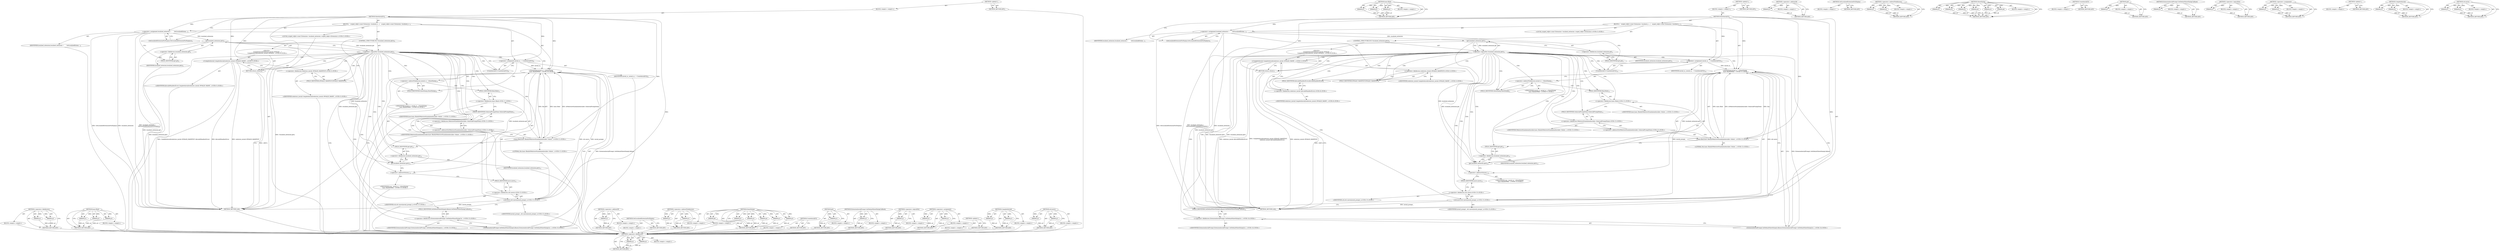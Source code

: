 digraph "std.move" {
vulnerable_93 [label=<(METHOD,&lt;operator&gt;.fieldAccess)>];
vulnerable_94 [label=<(PARAM,p1)>];
vulnerable_95 [label=<(PARAM,p2)>];
vulnerable_96 [label=<(BLOCK,&lt;empty&gt;,&lt;empty&gt;)>];
vulnerable_97 [label=<(METHOD_RETURN,ANY)>];
vulnerable_120 [label=<(METHOD,base.Bind)>];
vulnerable_121 [label=<(PARAM,p1)>];
vulnerable_122 [label=<(PARAM,p2)>];
vulnerable_123 [label=<(PARAM,p3)>];
vulnerable_124 [label=<(BLOCK,&lt;empty&gt;,&lt;empty&gt;)>];
vulnerable_125 [label=<(METHOD_RETURN,ANY)>];
vulnerable_6 [label=<(METHOD,&lt;global&gt;)<SUB>1</SUB>>];
vulnerable_7 [label=<(BLOCK,&lt;empty&gt;,&lt;empty&gt;)<SUB>1</SUB>>];
vulnerable_8 [label=<(METHOD,ShowInstallUI)<SUB>1</SUB>>];
vulnerable_9 [label=<(BLOCK,{
   scoped_refptr&lt;const Extension&gt; localized_e...,{
   scoped_refptr&lt;const Extension&gt; localized_e...)<SUB>1</SUB>>];
vulnerable_10 [label="<(LOCAL,scoped_refptr&lt;const Extension&gt; localized_extension: scoped_refptr&lt;Extension&gt;)<SUB>2</SUB>>"];
vulnerable_11 [label=<(&lt;operator&gt;.assignment,localized_extension =
       GetLocalizedExtens...)<SUB>2</SUB>>];
vulnerable_12 [label=<(IDENTIFIER,localized_extension,localized_extension =
       GetLocalizedExtens...)<SUB>2</SUB>>];
vulnerable_13 [label=<(GetLocalizedExtensionForDisplay,GetLocalizedExtensionForDisplay())<SUB>3</SUB>>];
vulnerable_14 [label=<(CONTROL_STRUCTURE,IF,if (!localized_extension.get()))<SUB>4</SUB>>];
vulnerable_15 [label=<(&lt;operator&gt;.logicalNot,!localized_extension.get())<SUB>4</SUB>>];
vulnerable_16 [label=<(get,localized_extension.get())<SUB>4</SUB>>];
vulnerable_17 [label=<(&lt;operator&gt;.fieldAccess,localized_extension.get)<SUB>4</SUB>>];
vulnerable_18 [label=<(IDENTIFIER,localized_extension,localized_extension.get())<SUB>4</SUB>>];
vulnerable_19 [label=<(FIELD_IDENTIFIER,get,get)<SUB>4</SUB>>];
vulnerable_20 [label="<(BLOCK,{
    CompleteInstall(webstore_install::INVALID...,{
    CompleteInstall(webstore_install::INVALID...)<SUB>4</SUB>>"];
vulnerable_21 [label="<(CompleteInstall,CompleteInstall(webstore_install::INVALID_MANIF...)<SUB>5</SUB>>"];
vulnerable_22 [label="<(&lt;operator&gt;.fieldAccess,webstore_install::INVALID_MANIFEST)<SUB>5</SUB>>"];
vulnerable_23 [label="<(IDENTIFIER,webstore_install,CompleteInstall(webstore_install::INVALID_MANIF...)<SUB>5</SUB>>"];
vulnerable_24 [label=<(FIELD_IDENTIFIER,INVALID_MANIFEST,INVALID_MANIFEST)<SUB>5</SUB>>];
vulnerable_25 [label="<(IDENTIFIER,kInvalidManifestError,CompleteInstall(webstore_install::INVALID_MANIF...)<SUB>5</SUB>>"];
vulnerable_26 [label=<(RETURN,return;,return;)<SUB>6</SUB>>];
vulnerable_27 [label=<(&lt;operator&gt;.assignment,install_ui_ = CreateInstallUI())<SUB>9</SUB>>];
vulnerable_28 [label=<(IDENTIFIER,install_ui_,install_ui_ = CreateInstallUI())<SUB>9</SUB>>];
vulnerable_29 [label=<(CreateInstallUI,CreateInstallUI())<SUB>9</SUB>>];
vulnerable_30 [label="<(ShowDialog,install_ui_-&gt;ShowDialog(
      base::Bind(&amp;Webs...)<SUB>10</SUB>>"];
vulnerable_31 [label=<(&lt;operator&gt;.indirectFieldAccess,install_ui_-&gt;ShowDialog)<SUB>10</SUB>>];
vulnerable_32 [label="<(IDENTIFIER,install_ui_,install_ui_-&gt;ShowDialog(
      base::Bind(&amp;Webs...)<SUB>10</SUB>>"];
vulnerable_33 [label=<(FIELD_IDENTIFIER,ShowDialog,ShowDialog)<SUB>10</SUB>>];
vulnerable_34 [label="<(base.Bind,base::Bind(&amp;WebstoreStandaloneInstaller::OnInst...)<SUB>11</SUB>>"];
vulnerable_35 [label="<(&lt;operator&gt;.fieldAccess,base::Bind)<SUB>11</SUB>>"];
vulnerable_36 [label="<(IDENTIFIER,base,base::Bind(&amp;WebstoreStandaloneInstaller::OnInst...)<SUB>11</SUB>>"];
vulnerable_37 [label=<(FIELD_IDENTIFIER,Bind,Bind)<SUB>11</SUB>>];
vulnerable_38 [label="<(&lt;operator&gt;.addressOf,&amp;WebstoreStandaloneInstaller::OnInstallPromptDone)<SUB>11</SUB>>"];
vulnerable_39 [label="<(&lt;operator&gt;.fieldAccess,WebstoreStandaloneInstaller::OnInstallPromptDone)<SUB>11</SUB>>"];
vulnerable_40 [label="<(IDENTIFIER,WebstoreStandaloneInstaller,base::Bind(&amp;WebstoreStandaloneInstaller::OnInst...)<SUB>11</SUB>>"];
vulnerable_41 [label=<(FIELD_IDENTIFIER,OnInstallPromptDone,OnInstallPromptDone)<SUB>11</SUB>>];
vulnerable_42 [label="<(LITERAL,this,base::Bind(&amp;WebstoreStandaloneInstaller::OnInst...)<SUB>11</SUB>>"];
vulnerable_43 [label=<(get,localized_extension.get())<SUB>12</SUB>>];
vulnerable_44 [label=<(&lt;operator&gt;.fieldAccess,localized_extension.get)<SUB>12</SUB>>];
vulnerable_45 [label=<(IDENTIFIER,localized_extension,localized_extension.get())<SUB>12</SUB>>];
vulnerable_46 [label=<(FIELD_IDENTIFIER,get,get)<SUB>12</SUB>>];
vulnerable_47 [label=<(&lt;operator&gt;.addressOf,&amp;icon_)<SUB>12</SUB>>];
vulnerable_48 [label="<(IDENTIFIER,icon_,install_ui_-&gt;ShowDialog(
      base::Bind(&amp;Webs...)<SUB>12</SUB>>"];
vulnerable_49 [label="<(std.move,std::move(install_prompt_))<SUB>12</SUB>>"];
vulnerable_50 [label="<(&lt;operator&gt;.fieldAccess,std::move)<SUB>12</SUB>>"];
vulnerable_51 [label="<(IDENTIFIER,std,std::move(install_prompt_))<SUB>12</SUB>>"];
vulnerable_52 [label=<(FIELD_IDENTIFIER,move,move)<SUB>12</SUB>>];
vulnerable_53 [label="<(IDENTIFIER,install_prompt_,std::move(install_prompt_))<SUB>12</SUB>>"];
vulnerable_54 [label="<(ExtensionInstallPrompt.GetDefaultShowDialogCallback,ExtensionInstallPrompt::GetDefaultShowDialogCal...)<SUB>13</SUB>>"];
vulnerable_55 [label="<(&lt;operator&gt;.fieldAccess,ExtensionInstallPrompt::GetDefaultShowDialogCal...)<SUB>13</SUB>>"];
vulnerable_56 [label="<(IDENTIFIER,ExtensionInstallPrompt,ExtensionInstallPrompt::GetDefaultShowDialogCal...)<SUB>13</SUB>>"];
vulnerable_57 [label=<(FIELD_IDENTIFIER,GetDefaultShowDialogCallback,GetDefaultShowDialogCallback)<SUB>13</SUB>>];
vulnerable_58 [label=<(METHOD_RETURN,void)<SUB>1</SUB>>];
vulnerable_60 [label=<(METHOD_RETURN,ANY)<SUB>1</SUB>>];
vulnerable_126 [label=<(METHOD,&lt;operator&gt;.addressOf)>];
vulnerable_127 [label=<(PARAM,p1)>];
vulnerable_128 [label=<(BLOCK,&lt;empty&gt;,&lt;empty&gt;)>];
vulnerable_129 [label=<(METHOD_RETURN,ANY)>];
vulnerable_82 [label=<(METHOD,GetLocalizedExtensionForDisplay)>];
vulnerable_83 [label=<(BLOCK,&lt;empty&gt;,&lt;empty&gt;)>];
vulnerable_84 [label=<(METHOD_RETURN,ANY)>];
vulnerable_115 [label=<(METHOD,&lt;operator&gt;.indirectFieldAccess)>];
vulnerable_116 [label=<(PARAM,p1)>];
vulnerable_117 [label=<(PARAM,p2)>];
vulnerable_118 [label=<(BLOCK,&lt;empty&gt;,&lt;empty&gt;)>];
vulnerable_119 [label=<(METHOD_RETURN,ANY)>];
vulnerable_106 [label=<(METHOD,ShowDialog)>];
vulnerable_107 [label=<(PARAM,p1)>];
vulnerable_108 [label=<(PARAM,p2)>];
vulnerable_109 [label=<(PARAM,p3)>];
vulnerable_110 [label=<(PARAM,p4)>];
vulnerable_111 [label=<(PARAM,p5)>];
vulnerable_112 [label=<(PARAM,p6)>];
vulnerable_113 [label=<(BLOCK,&lt;empty&gt;,&lt;empty&gt;)>];
vulnerable_114 [label=<(METHOD_RETURN,ANY)>];
vulnerable_103 [label=<(METHOD,CreateInstallUI)>];
vulnerable_104 [label=<(BLOCK,&lt;empty&gt;,&lt;empty&gt;)>];
vulnerable_105 [label=<(METHOD_RETURN,ANY)>];
vulnerable_89 [label=<(METHOD,get)>];
vulnerable_90 [label=<(PARAM,p1)>];
vulnerable_91 [label=<(BLOCK,&lt;empty&gt;,&lt;empty&gt;)>];
vulnerable_92 [label=<(METHOD_RETURN,ANY)>];
vulnerable_135 [label=<(METHOD,ExtensionInstallPrompt.GetDefaultShowDialogCallback)>];
vulnerable_136 [label=<(PARAM,p1)>];
vulnerable_137 [label=<(BLOCK,&lt;empty&gt;,&lt;empty&gt;)>];
vulnerable_138 [label=<(METHOD_RETURN,ANY)>];
vulnerable_85 [label=<(METHOD,&lt;operator&gt;.logicalNot)>];
vulnerable_86 [label=<(PARAM,p1)>];
vulnerable_87 [label=<(BLOCK,&lt;empty&gt;,&lt;empty&gt;)>];
vulnerable_88 [label=<(METHOD_RETURN,ANY)>];
vulnerable_77 [label=<(METHOD,&lt;operator&gt;.assignment)>];
vulnerable_78 [label=<(PARAM,p1)>];
vulnerable_79 [label=<(PARAM,p2)>];
vulnerable_80 [label=<(BLOCK,&lt;empty&gt;,&lt;empty&gt;)>];
vulnerable_81 [label=<(METHOD_RETURN,ANY)>];
vulnerable_71 [label=<(METHOD,&lt;global&gt;)<SUB>1</SUB>>];
vulnerable_72 [label=<(BLOCK,&lt;empty&gt;,&lt;empty&gt;)>];
vulnerable_73 [label=<(METHOD_RETURN,ANY)>];
vulnerable_98 [label=<(METHOD,CompleteInstall)>];
vulnerable_99 [label=<(PARAM,p1)>];
vulnerable_100 [label=<(PARAM,p2)>];
vulnerable_101 [label=<(BLOCK,&lt;empty&gt;,&lt;empty&gt;)>];
vulnerable_102 [label=<(METHOD_RETURN,ANY)>];
vulnerable_130 [label=<(METHOD,std.move)>];
vulnerable_131 [label=<(PARAM,p1)>];
vulnerable_132 [label=<(PARAM,p2)>];
vulnerable_133 [label=<(BLOCK,&lt;empty&gt;,&lt;empty&gt;)>];
vulnerable_134 [label=<(METHOD_RETURN,ANY)>];
fixed_95 [label=<(METHOD,&lt;operator&gt;.fieldAccess)>];
fixed_96 [label=<(PARAM,p1)>];
fixed_97 [label=<(PARAM,p2)>];
fixed_98 [label=<(BLOCK,&lt;empty&gt;,&lt;empty&gt;)>];
fixed_99 [label=<(METHOD_RETURN,ANY)>];
fixed_122 [label=<(METHOD,base.Bind)>];
fixed_123 [label=<(PARAM,p1)>];
fixed_124 [label=<(PARAM,p2)>];
fixed_125 [label=<(PARAM,p3)>];
fixed_126 [label=<(BLOCK,&lt;empty&gt;,&lt;empty&gt;)>];
fixed_127 [label=<(METHOD_RETURN,ANY)>];
fixed_6 [label=<(METHOD,&lt;global&gt;)<SUB>1</SUB>>];
fixed_7 [label=<(BLOCK,&lt;empty&gt;,&lt;empty&gt;)<SUB>1</SUB>>];
fixed_8 [label=<(METHOD,ShowInstallUI)<SUB>1</SUB>>];
fixed_9 [label=<(BLOCK,{
   scoped_refptr&lt;const Extension&gt; localized_e...,{
   scoped_refptr&lt;const Extension&gt; localized_e...)<SUB>1</SUB>>];
fixed_10 [label="<(LOCAL,scoped_refptr&lt;const Extension&gt; localized_extension: scoped_refptr&lt;Extension&gt;)<SUB>2</SUB>>"];
fixed_11 [label=<(&lt;operator&gt;.assignment,localized_extension =
       GetLocalizedExtens...)<SUB>2</SUB>>];
fixed_12 [label=<(IDENTIFIER,localized_extension,localized_extension =
       GetLocalizedExtens...)<SUB>2</SUB>>];
fixed_13 [label=<(GetLocalizedExtensionForDisplay,GetLocalizedExtensionForDisplay())<SUB>3</SUB>>];
fixed_14 [label=<(CONTROL_STRUCTURE,IF,if (!localized_extension.get()))<SUB>4</SUB>>];
fixed_15 [label=<(&lt;operator&gt;.logicalNot,!localized_extension.get())<SUB>4</SUB>>];
fixed_16 [label=<(get,localized_extension.get())<SUB>4</SUB>>];
fixed_17 [label=<(&lt;operator&gt;.fieldAccess,localized_extension.get)<SUB>4</SUB>>];
fixed_18 [label=<(IDENTIFIER,localized_extension,localized_extension.get())<SUB>4</SUB>>];
fixed_19 [label=<(FIELD_IDENTIFIER,get,get)<SUB>4</SUB>>];
fixed_20 [label="<(BLOCK,{
    CompleteInstall(webstore_install::INVALID...,{
    CompleteInstall(webstore_install::INVALID...)<SUB>4</SUB>>"];
fixed_21 [label="<(CompleteInstall,CompleteInstall(webstore_install::INVALID_MANIF...)<SUB>5</SUB>>"];
fixed_22 [label="<(&lt;operator&gt;.fieldAccess,webstore_install::INVALID_MANIFEST)<SUB>5</SUB>>"];
fixed_23 [label="<(IDENTIFIER,webstore_install,CompleteInstall(webstore_install::INVALID_MANIF...)<SUB>5</SUB>>"];
fixed_24 [label=<(FIELD_IDENTIFIER,INVALID_MANIFEST,INVALID_MANIFEST)<SUB>5</SUB>>];
fixed_25 [label="<(&lt;operator&gt;.fieldAccess,webstore_install::kInvalidManifestError)<SUB>6</SUB>>"];
fixed_26 [label="<(IDENTIFIER,webstore_install,CompleteInstall(webstore_install::INVALID_MANIF...)<SUB>6</SUB>>"];
fixed_27 [label=<(FIELD_IDENTIFIER,kInvalidManifestError,kInvalidManifestError)<SUB>6</SUB>>];
fixed_28 [label=<(RETURN,return;,return;)<SUB>7</SUB>>];
fixed_29 [label=<(&lt;operator&gt;.assignment,install_ui_ = CreateInstallUI())<SUB>10</SUB>>];
fixed_30 [label=<(IDENTIFIER,install_ui_,install_ui_ = CreateInstallUI())<SUB>10</SUB>>];
fixed_31 [label=<(CreateInstallUI,CreateInstallUI())<SUB>10</SUB>>];
fixed_32 [label="<(ShowDialog,install_ui_-&gt;ShowDialog(
      base::Bind(&amp;Webs...)<SUB>11</SUB>>"];
fixed_33 [label=<(&lt;operator&gt;.indirectFieldAccess,install_ui_-&gt;ShowDialog)<SUB>11</SUB>>];
fixed_34 [label="<(IDENTIFIER,install_ui_,install_ui_-&gt;ShowDialog(
      base::Bind(&amp;Webs...)<SUB>11</SUB>>"];
fixed_35 [label=<(FIELD_IDENTIFIER,ShowDialog,ShowDialog)<SUB>11</SUB>>];
fixed_36 [label="<(base.Bind,base::Bind(&amp;WebstoreStandaloneInstaller::OnInst...)<SUB>12</SUB>>"];
fixed_37 [label="<(&lt;operator&gt;.fieldAccess,base::Bind)<SUB>12</SUB>>"];
fixed_38 [label="<(IDENTIFIER,base,base::Bind(&amp;WebstoreStandaloneInstaller::OnInst...)<SUB>12</SUB>>"];
fixed_39 [label=<(FIELD_IDENTIFIER,Bind,Bind)<SUB>12</SUB>>];
fixed_40 [label="<(&lt;operator&gt;.addressOf,&amp;WebstoreStandaloneInstaller::OnInstallPromptDone)<SUB>12</SUB>>"];
fixed_41 [label="<(&lt;operator&gt;.fieldAccess,WebstoreStandaloneInstaller::OnInstallPromptDone)<SUB>12</SUB>>"];
fixed_42 [label="<(IDENTIFIER,WebstoreStandaloneInstaller,base::Bind(&amp;WebstoreStandaloneInstaller::OnInst...)<SUB>12</SUB>>"];
fixed_43 [label=<(FIELD_IDENTIFIER,OnInstallPromptDone,OnInstallPromptDone)<SUB>12</SUB>>];
fixed_44 [label="<(LITERAL,this,base::Bind(&amp;WebstoreStandaloneInstaller::OnInst...)<SUB>12</SUB>>"];
fixed_45 [label=<(get,localized_extension.get())<SUB>13</SUB>>];
fixed_46 [label=<(&lt;operator&gt;.fieldAccess,localized_extension.get)<SUB>13</SUB>>];
fixed_47 [label=<(IDENTIFIER,localized_extension,localized_extension.get())<SUB>13</SUB>>];
fixed_48 [label=<(FIELD_IDENTIFIER,get,get)<SUB>13</SUB>>];
fixed_49 [label=<(&lt;operator&gt;.addressOf,&amp;icon_)<SUB>13</SUB>>];
fixed_50 [label="<(IDENTIFIER,icon_,install_ui_-&gt;ShowDialog(
      base::Bind(&amp;Webs...)<SUB>13</SUB>>"];
fixed_51 [label="<(std.move,std::move(install_prompt_))<SUB>13</SUB>>"];
fixed_52 [label="<(&lt;operator&gt;.fieldAccess,std::move)<SUB>13</SUB>>"];
fixed_53 [label="<(IDENTIFIER,std,std::move(install_prompt_))<SUB>13</SUB>>"];
fixed_54 [label=<(FIELD_IDENTIFIER,move,move)<SUB>13</SUB>>];
fixed_55 [label="<(IDENTIFIER,install_prompt_,std::move(install_prompt_))<SUB>13</SUB>>"];
fixed_56 [label="<(ExtensionInstallPrompt.GetDefaultShowDialogCallback,ExtensionInstallPrompt::GetDefaultShowDialogCal...)<SUB>14</SUB>>"];
fixed_57 [label="<(&lt;operator&gt;.fieldAccess,ExtensionInstallPrompt::GetDefaultShowDialogCal...)<SUB>14</SUB>>"];
fixed_58 [label="<(IDENTIFIER,ExtensionInstallPrompt,ExtensionInstallPrompt::GetDefaultShowDialogCal...)<SUB>14</SUB>>"];
fixed_59 [label=<(FIELD_IDENTIFIER,GetDefaultShowDialogCallback,GetDefaultShowDialogCallback)<SUB>14</SUB>>];
fixed_60 [label=<(METHOD_RETURN,void)<SUB>1</SUB>>];
fixed_62 [label=<(METHOD_RETURN,ANY)<SUB>1</SUB>>];
fixed_128 [label=<(METHOD,&lt;operator&gt;.addressOf)>];
fixed_129 [label=<(PARAM,p1)>];
fixed_130 [label=<(BLOCK,&lt;empty&gt;,&lt;empty&gt;)>];
fixed_131 [label=<(METHOD_RETURN,ANY)>];
fixed_84 [label=<(METHOD,GetLocalizedExtensionForDisplay)>];
fixed_85 [label=<(BLOCK,&lt;empty&gt;,&lt;empty&gt;)>];
fixed_86 [label=<(METHOD_RETURN,ANY)>];
fixed_117 [label=<(METHOD,&lt;operator&gt;.indirectFieldAccess)>];
fixed_118 [label=<(PARAM,p1)>];
fixed_119 [label=<(PARAM,p2)>];
fixed_120 [label=<(BLOCK,&lt;empty&gt;,&lt;empty&gt;)>];
fixed_121 [label=<(METHOD_RETURN,ANY)>];
fixed_108 [label=<(METHOD,ShowDialog)>];
fixed_109 [label=<(PARAM,p1)>];
fixed_110 [label=<(PARAM,p2)>];
fixed_111 [label=<(PARAM,p3)>];
fixed_112 [label=<(PARAM,p4)>];
fixed_113 [label=<(PARAM,p5)>];
fixed_114 [label=<(PARAM,p6)>];
fixed_115 [label=<(BLOCK,&lt;empty&gt;,&lt;empty&gt;)>];
fixed_116 [label=<(METHOD_RETURN,ANY)>];
fixed_105 [label=<(METHOD,CreateInstallUI)>];
fixed_106 [label=<(BLOCK,&lt;empty&gt;,&lt;empty&gt;)>];
fixed_107 [label=<(METHOD_RETURN,ANY)>];
fixed_91 [label=<(METHOD,get)>];
fixed_92 [label=<(PARAM,p1)>];
fixed_93 [label=<(BLOCK,&lt;empty&gt;,&lt;empty&gt;)>];
fixed_94 [label=<(METHOD_RETURN,ANY)>];
fixed_137 [label=<(METHOD,ExtensionInstallPrompt.GetDefaultShowDialogCallback)>];
fixed_138 [label=<(PARAM,p1)>];
fixed_139 [label=<(BLOCK,&lt;empty&gt;,&lt;empty&gt;)>];
fixed_140 [label=<(METHOD_RETURN,ANY)>];
fixed_87 [label=<(METHOD,&lt;operator&gt;.logicalNot)>];
fixed_88 [label=<(PARAM,p1)>];
fixed_89 [label=<(BLOCK,&lt;empty&gt;,&lt;empty&gt;)>];
fixed_90 [label=<(METHOD_RETURN,ANY)>];
fixed_79 [label=<(METHOD,&lt;operator&gt;.assignment)>];
fixed_80 [label=<(PARAM,p1)>];
fixed_81 [label=<(PARAM,p2)>];
fixed_82 [label=<(BLOCK,&lt;empty&gt;,&lt;empty&gt;)>];
fixed_83 [label=<(METHOD_RETURN,ANY)>];
fixed_73 [label=<(METHOD,&lt;global&gt;)<SUB>1</SUB>>];
fixed_74 [label=<(BLOCK,&lt;empty&gt;,&lt;empty&gt;)>];
fixed_75 [label=<(METHOD_RETURN,ANY)>];
fixed_100 [label=<(METHOD,CompleteInstall)>];
fixed_101 [label=<(PARAM,p1)>];
fixed_102 [label=<(PARAM,p2)>];
fixed_103 [label=<(BLOCK,&lt;empty&gt;,&lt;empty&gt;)>];
fixed_104 [label=<(METHOD_RETURN,ANY)>];
fixed_132 [label=<(METHOD,std.move)>];
fixed_133 [label=<(PARAM,p1)>];
fixed_134 [label=<(PARAM,p2)>];
fixed_135 [label=<(BLOCK,&lt;empty&gt;,&lt;empty&gt;)>];
fixed_136 [label=<(METHOD_RETURN,ANY)>];
vulnerable_93 -> vulnerable_94  [key=0, label="AST: "];
vulnerable_93 -> vulnerable_94  [key=1, label="DDG: "];
vulnerable_93 -> vulnerable_96  [key=0, label="AST: "];
vulnerable_93 -> vulnerable_95  [key=0, label="AST: "];
vulnerable_93 -> vulnerable_95  [key=1, label="DDG: "];
vulnerable_93 -> vulnerable_97  [key=0, label="AST: "];
vulnerable_93 -> vulnerable_97  [key=1, label="CFG: "];
vulnerable_94 -> vulnerable_97  [key=0, label="DDG: p1"];
vulnerable_95 -> vulnerable_97  [key=0, label="DDG: p2"];
vulnerable_96 -> fixed_95  [key=0];
vulnerable_97 -> fixed_95  [key=0];
vulnerable_120 -> vulnerable_121  [key=0, label="AST: "];
vulnerable_120 -> vulnerable_121  [key=1, label="DDG: "];
vulnerable_120 -> vulnerable_124  [key=0, label="AST: "];
vulnerable_120 -> vulnerable_122  [key=0, label="AST: "];
vulnerable_120 -> vulnerable_122  [key=1, label="DDG: "];
vulnerable_120 -> vulnerable_125  [key=0, label="AST: "];
vulnerable_120 -> vulnerable_125  [key=1, label="CFG: "];
vulnerable_120 -> vulnerable_123  [key=0, label="AST: "];
vulnerable_120 -> vulnerable_123  [key=1, label="DDG: "];
vulnerable_121 -> vulnerable_125  [key=0, label="DDG: p1"];
vulnerable_122 -> vulnerable_125  [key=0, label="DDG: p2"];
vulnerable_123 -> vulnerable_125  [key=0, label="DDG: p3"];
vulnerable_124 -> fixed_95  [key=0];
vulnerable_125 -> fixed_95  [key=0];
vulnerable_6 -> vulnerable_7  [key=0, label="AST: "];
vulnerable_6 -> vulnerable_60  [key=0, label="AST: "];
vulnerable_6 -> vulnerable_60  [key=1, label="CFG: "];
vulnerable_7 -> vulnerable_8  [key=0, label="AST: "];
vulnerable_8 -> vulnerable_9  [key=0, label="AST: "];
vulnerable_8 -> vulnerable_58  [key=0, label="AST: "];
vulnerable_8 -> vulnerable_13  [key=0, label="CFG: "];
vulnerable_8 -> vulnerable_11  [key=0, label="DDG: "];
vulnerable_8 -> vulnerable_27  [key=0, label="DDG: "];
vulnerable_8 -> vulnerable_30  [key=0, label="DDG: "];
vulnerable_8 -> vulnerable_26  [key=0, label="DDG: "];
vulnerable_8 -> vulnerable_34  [key=0, label="DDG: "];
vulnerable_8 -> vulnerable_49  [key=0, label="DDG: "];
vulnerable_8 -> vulnerable_21  [key=0, label="DDG: "];
vulnerable_9 -> vulnerable_10  [key=0, label="AST: "];
vulnerable_9 -> vulnerable_11  [key=0, label="AST: "];
vulnerable_9 -> vulnerable_14  [key=0, label="AST: "];
vulnerable_9 -> vulnerable_27  [key=0, label="AST: "];
vulnerable_9 -> vulnerable_30  [key=0, label="AST: "];
vulnerable_10 -> fixed_95  [key=0];
vulnerable_11 -> vulnerable_12  [key=0, label="AST: "];
vulnerable_11 -> vulnerable_13  [key=0, label="AST: "];
vulnerable_11 -> vulnerable_19  [key=0, label="CFG: "];
vulnerable_11 -> vulnerable_58  [key=0, label="DDG: localized_extension"];
vulnerable_11 -> vulnerable_58  [key=1, label="DDG: GetLocalizedExtensionForDisplay()"];
vulnerable_11 -> vulnerable_58  [key=2, label="DDG: localized_extension =
       GetLocalizedExtensionForDisplay()"];
vulnerable_11 -> vulnerable_43  [key=0, label="DDG: localized_extension"];
vulnerable_11 -> vulnerable_16  [key=0, label="DDG: localized_extension"];
vulnerable_12 -> fixed_95  [key=0];
vulnerable_13 -> vulnerable_11  [key=0, label="CFG: "];
vulnerable_14 -> vulnerable_15  [key=0, label="AST: "];
vulnerable_14 -> vulnerable_20  [key=0, label="AST: "];
vulnerable_15 -> vulnerable_16  [key=0, label="AST: "];
vulnerable_15 -> vulnerable_24  [key=0, label="CFG: "];
vulnerable_15 -> vulnerable_24  [key=1, label="CDG: "];
vulnerable_15 -> vulnerable_29  [key=0, label="CFG: "];
vulnerable_15 -> vulnerable_29  [key=1, label="CDG: "];
vulnerable_15 -> vulnerable_58  [key=0, label="DDG: localized_extension.get()"];
vulnerable_15 -> vulnerable_58  [key=1, label="DDG: !localized_extension.get()"];
vulnerable_15 -> vulnerable_47  [key=0, label="CDG: "];
vulnerable_15 -> vulnerable_30  [key=0, label="CDG: "];
vulnerable_15 -> vulnerable_34  [key=0, label="CDG: "];
vulnerable_15 -> vulnerable_21  [key=0, label="CDG: "];
vulnerable_15 -> vulnerable_49  [key=0, label="CDG: "];
vulnerable_15 -> vulnerable_33  [key=0, label="CDG: "];
vulnerable_15 -> vulnerable_26  [key=0, label="CDG: "];
vulnerable_15 -> vulnerable_57  [key=0, label="CDG: "];
vulnerable_15 -> vulnerable_52  [key=0, label="CDG: "];
vulnerable_15 -> vulnerable_37  [key=0, label="CDG: "];
vulnerable_15 -> vulnerable_46  [key=0, label="CDG: "];
vulnerable_15 -> vulnerable_38  [key=0, label="CDG: "];
vulnerable_15 -> vulnerable_22  [key=0, label="CDG: "];
vulnerable_15 -> vulnerable_41  [key=0, label="CDG: "];
vulnerable_15 -> vulnerable_27  [key=0, label="CDG: "];
vulnerable_15 -> vulnerable_50  [key=0, label="CDG: "];
vulnerable_15 -> vulnerable_44  [key=0, label="CDG: "];
vulnerable_15 -> vulnerable_35  [key=0, label="CDG: "];
vulnerable_15 -> vulnerable_55  [key=0, label="CDG: "];
vulnerable_15 -> vulnerable_54  [key=0, label="CDG: "];
vulnerable_15 -> vulnerable_39  [key=0, label="CDG: "];
vulnerable_15 -> vulnerable_31  [key=0, label="CDG: "];
vulnerable_15 -> vulnerable_43  [key=0, label="CDG: "];
vulnerable_16 -> vulnerable_17  [key=0, label="AST: "];
vulnerable_16 -> vulnerable_15  [key=0, label="CFG: "];
vulnerable_16 -> vulnerable_15  [key=1, label="DDG: localized_extension.get"];
vulnerable_16 -> vulnerable_58  [key=0, label="DDG: localized_extension.get"];
vulnerable_16 -> vulnerable_43  [key=0, label="DDG: localized_extension.get"];
vulnerable_17 -> vulnerable_18  [key=0, label="AST: "];
vulnerable_17 -> vulnerable_19  [key=0, label="AST: "];
vulnerable_17 -> vulnerable_16  [key=0, label="CFG: "];
vulnerable_18 -> fixed_95  [key=0];
vulnerable_19 -> vulnerable_17  [key=0, label="CFG: "];
vulnerable_20 -> vulnerable_21  [key=0, label="AST: "];
vulnerable_20 -> vulnerable_26  [key=0, label="AST: "];
vulnerable_21 -> vulnerable_22  [key=0, label="AST: "];
vulnerable_21 -> vulnerable_25  [key=0, label="AST: "];
vulnerable_21 -> vulnerable_26  [key=0, label="CFG: "];
vulnerable_21 -> vulnerable_58  [key=0, label="DDG: webstore_install::INVALID_MANIFEST"];
vulnerable_21 -> vulnerable_58  [key=1, label="DDG: CompleteInstall(webstore_install::INVALID_MANIFEST, kInvalidManifestError)"];
vulnerable_21 -> vulnerable_58  [key=2, label="DDG: kInvalidManifestError"];
vulnerable_22 -> vulnerable_23  [key=0, label="AST: "];
vulnerable_22 -> vulnerable_24  [key=0, label="AST: "];
vulnerable_22 -> vulnerable_21  [key=0, label="CFG: "];
vulnerable_23 -> fixed_95  [key=0];
vulnerable_24 -> vulnerable_22  [key=0, label="CFG: "];
vulnerable_25 -> fixed_95  [key=0];
vulnerable_26 -> vulnerable_58  [key=0, label="CFG: "];
vulnerable_26 -> vulnerable_58  [key=1, label="DDG: &lt;RET&gt;"];
vulnerable_27 -> vulnerable_28  [key=0, label="AST: "];
vulnerable_27 -> vulnerable_29  [key=0, label="AST: "];
vulnerable_27 -> vulnerable_33  [key=0, label="CFG: "];
vulnerable_27 -> vulnerable_30  [key=0, label="DDG: install_ui_"];
vulnerable_28 -> fixed_95  [key=0];
vulnerable_29 -> vulnerable_27  [key=0, label="CFG: "];
vulnerable_30 -> vulnerable_31  [key=0, label="AST: "];
vulnerable_30 -> vulnerable_34  [key=0, label="AST: "];
vulnerable_30 -> vulnerable_43  [key=0, label="AST: "];
vulnerable_30 -> vulnerable_47  [key=0, label="AST: "];
vulnerable_30 -> vulnerable_49  [key=0, label="AST: "];
vulnerable_30 -> vulnerable_54  [key=0, label="AST: "];
vulnerable_30 -> vulnerable_58  [key=0, label="CFG: "];
vulnerable_31 -> vulnerable_32  [key=0, label="AST: "];
vulnerable_31 -> vulnerable_33  [key=0, label="AST: "];
vulnerable_31 -> vulnerable_37  [key=0, label="CFG: "];
vulnerable_32 -> fixed_95  [key=0];
vulnerable_33 -> vulnerable_31  [key=0, label="CFG: "];
vulnerable_34 -> vulnerable_35  [key=0, label="AST: "];
vulnerable_34 -> vulnerable_38  [key=0, label="AST: "];
vulnerable_34 -> vulnerable_42  [key=0, label="AST: "];
vulnerable_34 -> vulnerable_46  [key=0, label="CFG: "];
vulnerable_34 -> vulnerable_30  [key=0, label="DDG: base::Bind"];
vulnerable_34 -> vulnerable_30  [key=1, label="DDG: &amp;WebstoreStandaloneInstaller::OnInstallPromptDone"];
vulnerable_34 -> vulnerable_30  [key=2, label="DDG: this"];
vulnerable_35 -> vulnerable_36  [key=0, label="AST: "];
vulnerable_35 -> vulnerable_37  [key=0, label="AST: "];
vulnerable_35 -> vulnerable_41  [key=0, label="CFG: "];
vulnerable_36 -> fixed_95  [key=0];
vulnerable_37 -> vulnerable_35  [key=0, label="CFG: "];
vulnerable_38 -> vulnerable_39  [key=0, label="AST: "];
vulnerable_38 -> vulnerable_34  [key=0, label="CFG: "];
vulnerable_39 -> vulnerable_40  [key=0, label="AST: "];
vulnerable_39 -> vulnerable_41  [key=0, label="AST: "];
vulnerable_39 -> vulnerable_38  [key=0, label="CFG: "];
vulnerable_40 -> fixed_95  [key=0];
vulnerable_41 -> vulnerable_39  [key=0, label="CFG: "];
vulnerable_42 -> fixed_95  [key=0];
vulnerable_43 -> vulnerable_44  [key=0, label="AST: "];
vulnerable_43 -> vulnerable_47  [key=0, label="CFG: "];
vulnerable_43 -> vulnerable_30  [key=0, label="DDG: localized_extension.get"];
vulnerable_44 -> vulnerable_45  [key=0, label="AST: "];
vulnerable_44 -> vulnerable_46  [key=0, label="AST: "];
vulnerable_44 -> vulnerable_43  [key=0, label="CFG: "];
vulnerable_45 -> fixed_95  [key=0];
vulnerable_46 -> vulnerable_44  [key=0, label="CFG: "];
vulnerable_47 -> vulnerable_48  [key=0, label="AST: "];
vulnerable_47 -> vulnerable_52  [key=0, label="CFG: "];
vulnerable_48 -> fixed_95  [key=0];
vulnerable_49 -> vulnerable_50  [key=0, label="AST: "];
vulnerable_49 -> vulnerable_53  [key=0, label="AST: "];
vulnerable_49 -> vulnerable_57  [key=0, label="CFG: "];
vulnerable_49 -> vulnerable_58  [key=0, label="DDG: install_prompt_"];
vulnerable_49 -> vulnerable_30  [key=0, label="DDG: std::move"];
vulnerable_49 -> vulnerable_30  [key=1, label="DDG: install_prompt_"];
vulnerable_50 -> vulnerable_51  [key=0, label="AST: "];
vulnerable_50 -> vulnerable_52  [key=0, label="AST: "];
vulnerable_50 -> vulnerable_49  [key=0, label="CFG: "];
vulnerable_51 -> fixed_95  [key=0];
vulnerable_52 -> vulnerable_50  [key=0, label="CFG: "];
vulnerable_53 -> fixed_95  [key=0];
vulnerable_54 -> vulnerable_55  [key=0, label="AST: "];
vulnerable_54 -> vulnerable_30  [key=0, label="CFG: "];
vulnerable_54 -> vulnerable_30  [key=1, label="DDG: ExtensionInstallPrompt::GetDefaultShowDialogCallback"];
vulnerable_55 -> vulnerable_56  [key=0, label="AST: "];
vulnerable_55 -> vulnerable_57  [key=0, label="AST: "];
vulnerable_55 -> vulnerable_54  [key=0, label="CFG: "];
vulnerable_56 -> fixed_95  [key=0];
vulnerable_57 -> vulnerable_55  [key=0, label="CFG: "];
vulnerable_58 -> fixed_95  [key=0];
vulnerable_60 -> fixed_95  [key=0];
vulnerable_126 -> vulnerable_127  [key=0, label="AST: "];
vulnerable_126 -> vulnerable_127  [key=1, label="DDG: "];
vulnerable_126 -> vulnerable_128  [key=0, label="AST: "];
vulnerable_126 -> vulnerable_129  [key=0, label="AST: "];
vulnerable_126 -> vulnerable_129  [key=1, label="CFG: "];
vulnerable_127 -> vulnerable_129  [key=0, label="DDG: p1"];
vulnerable_128 -> fixed_95  [key=0];
vulnerable_129 -> fixed_95  [key=0];
vulnerable_82 -> vulnerable_83  [key=0, label="AST: "];
vulnerable_82 -> vulnerable_84  [key=0, label="AST: "];
vulnerable_82 -> vulnerable_84  [key=1, label="CFG: "];
vulnerable_83 -> fixed_95  [key=0];
vulnerable_84 -> fixed_95  [key=0];
vulnerable_115 -> vulnerable_116  [key=0, label="AST: "];
vulnerable_115 -> vulnerable_116  [key=1, label="DDG: "];
vulnerable_115 -> vulnerable_118  [key=0, label="AST: "];
vulnerable_115 -> vulnerable_117  [key=0, label="AST: "];
vulnerable_115 -> vulnerable_117  [key=1, label="DDG: "];
vulnerable_115 -> vulnerable_119  [key=0, label="AST: "];
vulnerable_115 -> vulnerable_119  [key=1, label="CFG: "];
vulnerable_116 -> vulnerable_119  [key=0, label="DDG: p1"];
vulnerable_117 -> vulnerable_119  [key=0, label="DDG: p2"];
vulnerable_118 -> fixed_95  [key=0];
vulnerable_119 -> fixed_95  [key=0];
vulnerable_106 -> vulnerable_107  [key=0, label="AST: "];
vulnerable_106 -> vulnerable_107  [key=1, label="DDG: "];
vulnerable_106 -> vulnerable_113  [key=0, label="AST: "];
vulnerable_106 -> vulnerable_108  [key=0, label="AST: "];
vulnerable_106 -> vulnerable_108  [key=1, label="DDG: "];
vulnerable_106 -> vulnerable_114  [key=0, label="AST: "];
vulnerable_106 -> vulnerable_114  [key=1, label="CFG: "];
vulnerable_106 -> vulnerable_109  [key=0, label="AST: "];
vulnerable_106 -> vulnerable_109  [key=1, label="DDG: "];
vulnerable_106 -> vulnerable_110  [key=0, label="AST: "];
vulnerable_106 -> vulnerable_110  [key=1, label="DDG: "];
vulnerable_106 -> vulnerable_111  [key=0, label="AST: "];
vulnerable_106 -> vulnerable_111  [key=1, label="DDG: "];
vulnerable_106 -> vulnerable_112  [key=0, label="AST: "];
vulnerable_106 -> vulnerable_112  [key=1, label="DDG: "];
vulnerable_107 -> vulnerable_114  [key=0, label="DDG: p1"];
vulnerable_108 -> vulnerable_114  [key=0, label="DDG: p2"];
vulnerable_109 -> vulnerable_114  [key=0, label="DDG: p3"];
vulnerable_110 -> vulnerable_114  [key=0, label="DDG: p4"];
vulnerable_111 -> vulnerable_114  [key=0, label="DDG: p5"];
vulnerable_112 -> vulnerable_114  [key=0, label="DDG: p6"];
vulnerable_113 -> fixed_95  [key=0];
vulnerable_114 -> fixed_95  [key=0];
vulnerable_103 -> vulnerable_104  [key=0, label="AST: "];
vulnerable_103 -> vulnerable_105  [key=0, label="AST: "];
vulnerable_103 -> vulnerable_105  [key=1, label="CFG: "];
vulnerable_104 -> fixed_95  [key=0];
vulnerable_105 -> fixed_95  [key=0];
vulnerable_89 -> vulnerable_90  [key=0, label="AST: "];
vulnerable_89 -> vulnerable_90  [key=1, label="DDG: "];
vulnerable_89 -> vulnerable_91  [key=0, label="AST: "];
vulnerable_89 -> vulnerable_92  [key=0, label="AST: "];
vulnerable_89 -> vulnerable_92  [key=1, label="CFG: "];
vulnerable_90 -> vulnerable_92  [key=0, label="DDG: p1"];
vulnerable_91 -> fixed_95  [key=0];
vulnerable_92 -> fixed_95  [key=0];
vulnerable_135 -> vulnerable_136  [key=0, label="AST: "];
vulnerable_135 -> vulnerable_136  [key=1, label="DDG: "];
vulnerable_135 -> vulnerable_137  [key=0, label="AST: "];
vulnerable_135 -> vulnerable_138  [key=0, label="AST: "];
vulnerable_135 -> vulnerable_138  [key=1, label="CFG: "];
vulnerable_136 -> vulnerable_138  [key=0, label="DDG: p1"];
vulnerable_137 -> fixed_95  [key=0];
vulnerable_138 -> fixed_95  [key=0];
vulnerable_85 -> vulnerable_86  [key=0, label="AST: "];
vulnerable_85 -> vulnerable_86  [key=1, label="DDG: "];
vulnerable_85 -> vulnerable_87  [key=0, label="AST: "];
vulnerable_85 -> vulnerable_88  [key=0, label="AST: "];
vulnerable_85 -> vulnerable_88  [key=1, label="CFG: "];
vulnerable_86 -> vulnerable_88  [key=0, label="DDG: p1"];
vulnerable_87 -> fixed_95  [key=0];
vulnerable_88 -> fixed_95  [key=0];
vulnerable_77 -> vulnerable_78  [key=0, label="AST: "];
vulnerable_77 -> vulnerable_78  [key=1, label="DDG: "];
vulnerable_77 -> vulnerable_80  [key=0, label="AST: "];
vulnerable_77 -> vulnerable_79  [key=0, label="AST: "];
vulnerable_77 -> vulnerable_79  [key=1, label="DDG: "];
vulnerable_77 -> vulnerable_81  [key=0, label="AST: "];
vulnerable_77 -> vulnerable_81  [key=1, label="CFG: "];
vulnerable_78 -> vulnerable_81  [key=0, label="DDG: p1"];
vulnerable_79 -> vulnerable_81  [key=0, label="DDG: p2"];
vulnerable_80 -> fixed_95  [key=0];
vulnerable_81 -> fixed_95  [key=0];
vulnerable_71 -> vulnerable_72  [key=0, label="AST: "];
vulnerable_71 -> vulnerable_73  [key=0, label="AST: "];
vulnerable_71 -> vulnerable_73  [key=1, label="CFG: "];
vulnerable_72 -> fixed_95  [key=0];
vulnerable_73 -> fixed_95  [key=0];
vulnerable_98 -> vulnerable_99  [key=0, label="AST: "];
vulnerable_98 -> vulnerable_99  [key=1, label="DDG: "];
vulnerable_98 -> vulnerable_101  [key=0, label="AST: "];
vulnerable_98 -> vulnerable_100  [key=0, label="AST: "];
vulnerable_98 -> vulnerable_100  [key=1, label="DDG: "];
vulnerable_98 -> vulnerable_102  [key=0, label="AST: "];
vulnerable_98 -> vulnerable_102  [key=1, label="CFG: "];
vulnerable_99 -> vulnerable_102  [key=0, label="DDG: p1"];
vulnerable_100 -> vulnerable_102  [key=0, label="DDG: p2"];
vulnerable_101 -> fixed_95  [key=0];
vulnerable_102 -> fixed_95  [key=0];
vulnerable_130 -> vulnerable_131  [key=0, label="AST: "];
vulnerable_130 -> vulnerable_131  [key=1, label="DDG: "];
vulnerable_130 -> vulnerable_133  [key=0, label="AST: "];
vulnerable_130 -> vulnerable_132  [key=0, label="AST: "];
vulnerable_130 -> vulnerable_132  [key=1, label="DDG: "];
vulnerable_130 -> vulnerable_134  [key=0, label="AST: "];
vulnerable_130 -> vulnerable_134  [key=1, label="CFG: "];
vulnerable_131 -> vulnerable_134  [key=0, label="DDG: p1"];
vulnerable_132 -> vulnerable_134  [key=0, label="DDG: p2"];
vulnerable_133 -> fixed_95  [key=0];
vulnerable_134 -> fixed_95  [key=0];
fixed_95 -> fixed_96  [key=0, label="AST: "];
fixed_95 -> fixed_96  [key=1, label="DDG: "];
fixed_95 -> fixed_98  [key=0, label="AST: "];
fixed_95 -> fixed_97  [key=0, label="AST: "];
fixed_95 -> fixed_97  [key=1, label="DDG: "];
fixed_95 -> fixed_99  [key=0, label="AST: "];
fixed_95 -> fixed_99  [key=1, label="CFG: "];
fixed_96 -> fixed_99  [key=0, label="DDG: p1"];
fixed_97 -> fixed_99  [key=0, label="DDG: p2"];
fixed_122 -> fixed_123  [key=0, label="AST: "];
fixed_122 -> fixed_123  [key=1, label="DDG: "];
fixed_122 -> fixed_126  [key=0, label="AST: "];
fixed_122 -> fixed_124  [key=0, label="AST: "];
fixed_122 -> fixed_124  [key=1, label="DDG: "];
fixed_122 -> fixed_127  [key=0, label="AST: "];
fixed_122 -> fixed_127  [key=1, label="CFG: "];
fixed_122 -> fixed_125  [key=0, label="AST: "];
fixed_122 -> fixed_125  [key=1, label="DDG: "];
fixed_123 -> fixed_127  [key=0, label="DDG: p1"];
fixed_124 -> fixed_127  [key=0, label="DDG: p2"];
fixed_125 -> fixed_127  [key=0, label="DDG: p3"];
fixed_6 -> fixed_7  [key=0, label="AST: "];
fixed_6 -> fixed_62  [key=0, label="AST: "];
fixed_6 -> fixed_62  [key=1, label="CFG: "];
fixed_7 -> fixed_8  [key=0, label="AST: "];
fixed_8 -> fixed_9  [key=0, label="AST: "];
fixed_8 -> fixed_60  [key=0, label="AST: "];
fixed_8 -> fixed_13  [key=0, label="CFG: "];
fixed_8 -> fixed_11  [key=0, label="DDG: "];
fixed_8 -> fixed_29  [key=0, label="DDG: "];
fixed_8 -> fixed_32  [key=0, label="DDG: "];
fixed_8 -> fixed_28  [key=0, label="DDG: "];
fixed_8 -> fixed_36  [key=0, label="DDG: "];
fixed_8 -> fixed_51  [key=0, label="DDG: "];
fixed_9 -> fixed_10  [key=0, label="AST: "];
fixed_9 -> fixed_11  [key=0, label="AST: "];
fixed_9 -> fixed_14  [key=0, label="AST: "];
fixed_9 -> fixed_29  [key=0, label="AST: "];
fixed_9 -> fixed_32  [key=0, label="AST: "];
fixed_11 -> fixed_12  [key=0, label="AST: "];
fixed_11 -> fixed_13  [key=0, label="AST: "];
fixed_11 -> fixed_19  [key=0, label="CFG: "];
fixed_11 -> fixed_60  [key=0, label="DDG: localized_extension"];
fixed_11 -> fixed_60  [key=1, label="DDG: GetLocalizedExtensionForDisplay()"];
fixed_11 -> fixed_60  [key=2, label="DDG: localized_extension =
       GetLocalizedExtensionForDisplay()"];
fixed_11 -> fixed_45  [key=0, label="DDG: localized_extension"];
fixed_11 -> fixed_16  [key=0, label="DDG: localized_extension"];
fixed_13 -> fixed_11  [key=0, label="CFG: "];
fixed_14 -> fixed_15  [key=0, label="AST: "];
fixed_14 -> fixed_20  [key=0, label="AST: "];
fixed_15 -> fixed_16  [key=0, label="AST: "];
fixed_15 -> fixed_24  [key=0, label="CFG: "];
fixed_15 -> fixed_24  [key=1, label="CDG: "];
fixed_15 -> fixed_31  [key=0, label="CFG: "];
fixed_15 -> fixed_31  [key=1, label="CDG: "];
fixed_15 -> fixed_60  [key=0, label="DDG: localized_extension.get()"];
fixed_15 -> fixed_60  [key=1, label="DDG: !localized_extension.get()"];
fixed_15 -> fixed_21  [key=0, label="CDG: "];
fixed_15 -> fixed_48  [key=0, label="CDG: "];
fixed_15 -> fixed_32  [key=0, label="CDG: "];
fixed_15 -> fixed_49  [key=0, label="CDG: "];
fixed_15 -> fixed_33  [key=0, label="CDG: "];
fixed_15 -> fixed_51  [key=0, label="CDG: "];
fixed_15 -> fixed_57  [key=0, label="CDG: "];
fixed_15 -> fixed_28  [key=0, label="CDG: "];
fixed_15 -> fixed_36  [key=0, label="CDG: "];
fixed_15 -> fixed_52  [key=0, label="CDG: "];
fixed_15 -> fixed_37  [key=0, label="CDG: "];
fixed_15 -> fixed_46  [key=0, label="CDG: "];
fixed_15 -> fixed_25  [key=0, label="CDG: "];
fixed_15 -> fixed_56  [key=0, label="CDG: "];
fixed_15 -> fixed_22  [key=0, label="CDG: "];
fixed_15 -> fixed_41  [key=0, label="CDG: "];
fixed_15 -> fixed_45  [key=0, label="CDG: "];
fixed_15 -> fixed_27  [key=0, label="CDG: "];
fixed_15 -> fixed_40  [key=0, label="CDG: "];
fixed_15 -> fixed_29  [key=0, label="CDG: "];
fixed_15 -> fixed_59  [key=0, label="CDG: "];
fixed_15 -> fixed_35  [key=0, label="CDG: "];
fixed_15 -> fixed_54  [key=0, label="CDG: "];
fixed_15 -> fixed_39  [key=0, label="CDG: "];
fixed_15 -> fixed_43  [key=0, label="CDG: "];
fixed_16 -> fixed_17  [key=0, label="AST: "];
fixed_16 -> fixed_15  [key=0, label="CFG: "];
fixed_16 -> fixed_15  [key=1, label="DDG: localized_extension.get"];
fixed_16 -> fixed_60  [key=0, label="DDG: localized_extension.get"];
fixed_16 -> fixed_45  [key=0, label="DDG: localized_extension.get"];
fixed_17 -> fixed_18  [key=0, label="AST: "];
fixed_17 -> fixed_19  [key=0, label="AST: "];
fixed_17 -> fixed_16  [key=0, label="CFG: "];
fixed_19 -> fixed_17  [key=0, label="CFG: "];
fixed_20 -> fixed_21  [key=0, label="AST: "];
fixed_20 -> fixed_28  [key=0, label="AST: "];
fixed_21 -> fixed_22  [key=0, label="AST: "];
fixed_21 -> fixed_25  [key=0, label="AST: "];
fixed_21 -> fixed_28  [key=0, label="CFG: "];
fixed_21 -> fixed_60  [key=0, label="DDG: webstore_install::INVALID_MANIFEST"];
fixed_21 -> fixed_60  [key=1, label="DDG: webstore_install::kInvalidManifestError"];
fixed_21 -> fixed_60  [key=2, label="DDG: CompleteInstall(webstore_install::INVALID_MANIFEST,
                    webstore_install::kInvalidManifestError)"];
fixed_22 -> fixed_23  [key=0, label="AST: "];
fixed_22 -> fixed_24  [key=0, label="AST: "];
fixed_22 -> fixed_27  [key=0, label="CFG: "];
fixed_24 -> fixed_22  [key=0, label="CFG: "];
fixed_25 -> fixed_26  [key=0, label="AST: "];
fixed_25 -> fixed_27  [key=0, label="AST: "];
fixed_25 -> fixed_21  [key=0, label="CFG: "];
fixed_27 -> fixed_25  [key=0, label="CFG: "];
fixed_28 -> fixed_60  [key=0, label="CFG: "];
fixed_28 -> fixed_60  [key=1, label="DDG: &lt;RET&gt;"];
fixed_29 -> fixed_30  [key=0, label="AST: "];
fixed_29 -> fixed_31  [key=0, label="AST: "];
fixed_29 -> fixed_35  [key=0, label="CFG: "];
fixed_29 -> fixed_32  [key=0, label="DDG: install_ui_"];
fixed_31 -> fixed_29  [key=0, label="CFG: "];
fixed_32 -> fixed_33  [key=0, label="AST: "];
fixed_32 -> fixed_36  [key=0, label="AST: "];
fixed_32 -> fixed_45  [key=0, label="AST: "];
fixed_32 -> fixed_49  [key=0, label="AST: "];
fixed_32 -> fixed_51  [key=0, label="AST: "];
fixed_32 -> fixed_56  [key=0, label="AST: "];
fixed_32 -> fixed_60  [key=0, label="CFG: "];
fixed_33 -> fixed_34  [key=0, label="AST: "];
fixed_33 -> fixed_35  [key=0, label="AST: "];
fixed_33 -> fixed_39  [key=0, label="CFG: "];
fixed_35 -> fixed_33  [key=0, label="CFG: "];
fixed_36 -> fixed_37  [key=0, label="AST: "];
fixed_36 -> fixed_40  [key=0, label="AST: "];
fixed_36 -> fixed_44  [key=0, label="AST: "];
fixed_36 -> fixed_48  [key=0, label="CFG: "];
fixed_36 -> fixed_32  [key=0, label="DDG: base::Bind"];
fixed_36 -> fixed_32  [key=1, label="DDG: &amp;WebstoreStandaloneInstaller::OnInstallPromptDone"];
fixed_36 -> fixed_32  [key=2, label="DDG: this"];
fixed_37 -> fixed_38  [key=0, label="AST: "];
fixed_37 -> fixed_39  [key=0, label="AST: "];
fixed_37 -> fixed_43  [key=0, label="CFG: "];
fixed_39 -> fixed_37  [key=0, label="CFG: "];
fixed_40 -> fixed_41  [key=0, label="AST: "];
fixed_40 -> fixed_36  [key=0, label="CFG: "];
fixed_41 -> fixed_42  [key=0, label="AST: "];
fixed_41 -> fixed_43  [key=0, label="AST: "];
fixed_41 -> fixed_40  [key=0, label="CFG: "];
fixed_43 -> fixed_41  [key=0, label="CFG: "];
fixed_45 -> fixed_46  [key=0, label="AST: "];
fixed_45 -> fixed_49  [key=0, label="CFG: "];
fixed_45 -> fixed_32  [key=0, label="DDG: localized_extension.get"];
fixed_46 -> fixed_47  [key=0, label="AST: "];
fixed_46 -> fixed_48  [key=0, label="AST: "];
fixed_46 -> fixed_45  [key=0, label="CFG: "];
fixed_48 -> fixed_46  [key=0, label="CFG: "];
fixed_49 -> fixed_50  [key=0, label="AST: "];
fixed_49 -> fixed_54  [key=0, label="CFG: "];
fixed_51 -> fixed_52  [key=0, label="AST: "];
fixed_51 -> fixed_55  [key=0, label="AST: "];
fixed_51 -> fixed_59  [key=0, label="CFG: "];
fixed_51 -> fixed_60  [key=0, label="DDG: install_prompt_"];
fixed_51 -> fixed_32  [key=0, label="DDG: std::move"];
fixed_51 -> fixed_32  [key=1, label="DDG: install_prompt_"];
fixed_52 -> fixed_53  [key=0, label="AST: "];
fixed_52 -> fixed_54  [key=0, label="AST: "];
fixed_52 -> fixed_51  [key=0, label="CFG: "];
fixed_54 -> fixed_52  [key=0, label="CFG: "];
fixed_56 -> fixed_57  [key=0, label="AST: "];
fixed_56 -> fixed_32  [key=0, label="CFG: "];
fixed_56 -> fixed_32  [key=1, label="DDG: ExtensionInstallPrompt::GetDefaultShowDialogCallback"];
fixed_57 -> fixed_58  [key=0, label="AST: "];
fixed_57 -> fixed_59  [key=0, label="AST: "];
fixed_57 -> fixed_56  [key=0, label="CFG: "];
fixed_59 -> fixed_57  [key=0, label="CFG: "];
fixed_128 -> fixed_129  [key=0, label="AST: "];
fixed_128 -> fixed_129  [key=1, label="DDG: "];
fixed_128 -> fixed_130  [key=0, label="AST: "];
fixed_128 -> fixed_131  [key=0, label="AST: "];
fixed_128 -> fixed_131  [key=1, label="CFG: "];
fixed_129 -> fixed_131  [key=0, label="DDG: p1"];
fixed_84 -> fixed_85  [key=0, label="AST: "];
fixed_84 -> fixed_86  [key=0, label="AST: "];
fixed_84 -> fixed_86  [key=1, label="CFG: "];
fixed_117 -> fixed_118  [key=0, label="AST: "];
fixed_117 -> fixed_118  [key=1, label="DDG: "];
fixed_117 -> fixed_120  [key=0, label="AST: "];
fixed_117 -> fixed_119  [key=0, label="AST: "];
fixed_117 -> fixed_119  [key=1, label="DDG: "];
fixed_117 -> fixed_121  [key=0, label="AST: "];
fixed_117 -> fixed_121  [key=1, label="CFG: "];
fixed_118 -> fixed_121  [key=0, label="DDG: p1"];
fixed_119 -> fixed_121  [key=0, label="DDG: p2"];
fixed_108 -> fixed_109  [key=0, label="AST: "];
fixed_108 -> fixed_109  [key=1, label="DDG: "];
fixed_108 -> fixed_115  [key=0, label="AST: "];
fixed_108 -> fixed_110  [key=0, label="AST: "];
fixed_108 -> fixed_110  [key=1, label="DDG: "];
fixed_108 -> fixed_116  [key=0, label="AST: "];
fixed_108 -> fixed_116  [key=1, label="CFG: "];
fixed_108 -> fixed_111  [key=0, label="AST: "];
fixed_108 -> fixed_111  [key=1, label="DDG: "];
fixed_108 -> fixed_112  [key=0, label="AST: "];
fixed_108 -> fixed_112  [key=1, label="DDG: "];
fixed_108 -> fixed_113  [key=0, label="AST: "];
fixed_108 -> fixed_113  [key=1, label="DDG: "];
fixed_108 -> fixed_114  [key=0, label="AST: "];
fixed_108 -> fixed_114  [key=1, label="DDG: "];
fixed_109 -> fixed_116  [key=0, label="DDG: p1"];
fixed_110 -> fixed_116  [key=0, label="DDG: p2"];
fixed_111 -> fixed_116  [key=0, label="DDG: p3"];
fixed_112 -> fixed_116  [key=0, label="DDG: p4"];
fixed_113 -> fixed_116  [key=0, label="DDG: p5"];
fixed_114 -> fixed_116  [key=0, label="DDG: p6"];
fixed_105 -> fixed_106  [key=0, label="AST: "];
fixed_105 -> fixed_107  [key=0, label="AST: "];
fixed_105 -> fixed_107  [key=1, label="CFG: "];
fixed_91 -> fixed_92  [key=0, label="AST: "];
fixed_91 -> fixed_92  [key=1, label="DDG: "];
fixed_91 -> fixed_93  [key=0, label="AST: "];
fixed_91 -> fixed_94  [key=0, label="AST: "];
fixed_91 -> fixed_94  [key=1, label="CFG: "];
fixed_92 -> fixed_94  [key=0, label="DDG: p1"];
fixed_137 -> fixed_138  [key=0, label="AST: "];
fixed_137 -> fixed_138  [key=1, label="DDG: "];
fixed_137 -> fixed_139  [key=0, label="AST: "];
fixed_137 -> fixed_140  [key=0, label="AST: "];
fixed_137 -> fixed_140  [key=1, label="CFG: "];
fixed_138 -> fixed_140  [key=0, label="DDG: p1"];
fixed_87 -> fixed_88  [key=0, label="AST: "];
fixed_87 -> fixed_88  [key=1, label="DDG: "];
fixed_87 -> fixed_89  [key=0, label="AST: "];
fixed_87 -> fixed_90  [key=0, label="AST: "];
fixed_87 -> fixed_90  [key=1, label="CFG: "];
fixed_88 -> fixed_90  [key=0, label="DDG: p1"];
fixed_79 -> fixed_80  [key=0, label="AST: "];
fixed_79 -> fixed_80  [key=1, label="DDG: "];
fixed_79 -> fixed_82  [key=0, label="AST: "];
fixed_79 -> fixed_81  [key=0, label="AST: "];
fixed_79 -> fixed_81  [key=1, label="DDG: "];
fixed_79 -> fixed_83  [key=0, label="AST: "];
fixed_79 -> fixed_83  [key=1, label="CFG: "];
fixed_80 -> fixed_83  [key=0, label="DDG: p1"];
fixed_81 -> fixed_83  [key=0, label="DDG: p2"];
fixed_73 -> fixed_74  [key=0, label="AST: "];
fixed_73 -> fixed_75  [key=0, label="AST: "];
fixed_73 -> fixed_75  [key=1, label="CFG: "];
fixed_100 -> fixed_101  [key=0, label="AST: "];
fixed_100 -> fixed_101  [key=1, label="DDG: "];
fixed_100 -> fixed_103  [key=0, label="AST: "];
fixed_100 -> fixed_102  [key=0, label="AST: "];
fixed_100 -> fixed_102  [key=1, label="DDG: "];
fixed_100 -> fixed_104  [key=0, label="AST: "];
fixed_100 -> fixed_104  [key=1, label="CFG: "];
fixed_101 -> fixed_104  [key=0, label="DDG: p1"];
fixed_102 -> fixed_104  [key=0, label="DDG: p2"];
fixed_132 -> fixed_133  [key=0, label="AST: "];
fixed_132 -> fixed_133  [key=1, label="DDG: "];
fixed_132 -> fixed_135  [key=0, label="AST: "];
fixed_132 -> fixed_134  [key=0, label="AST: "];
fixed_132 -> fixed_134  [key=1, label="DDG: "];
fixed_132 -> fixed_136  [key=0, label="AST: "];
fixed_132 -> fixed_136  [key=1, label="CFG: "];
fixed_133 -> fixed_136  [key=0, label="DDG: p1"];
fixed_134 -> fixed_136  [key=0, label="DDG: p2"];
}
